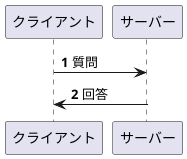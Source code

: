 @startuml
'botシーケンス図

participant クライアント
participant サーバー

autonumber

クライアント -> サーバー:質問
クライアント <- サーバー:回答

@enduml '図の終了